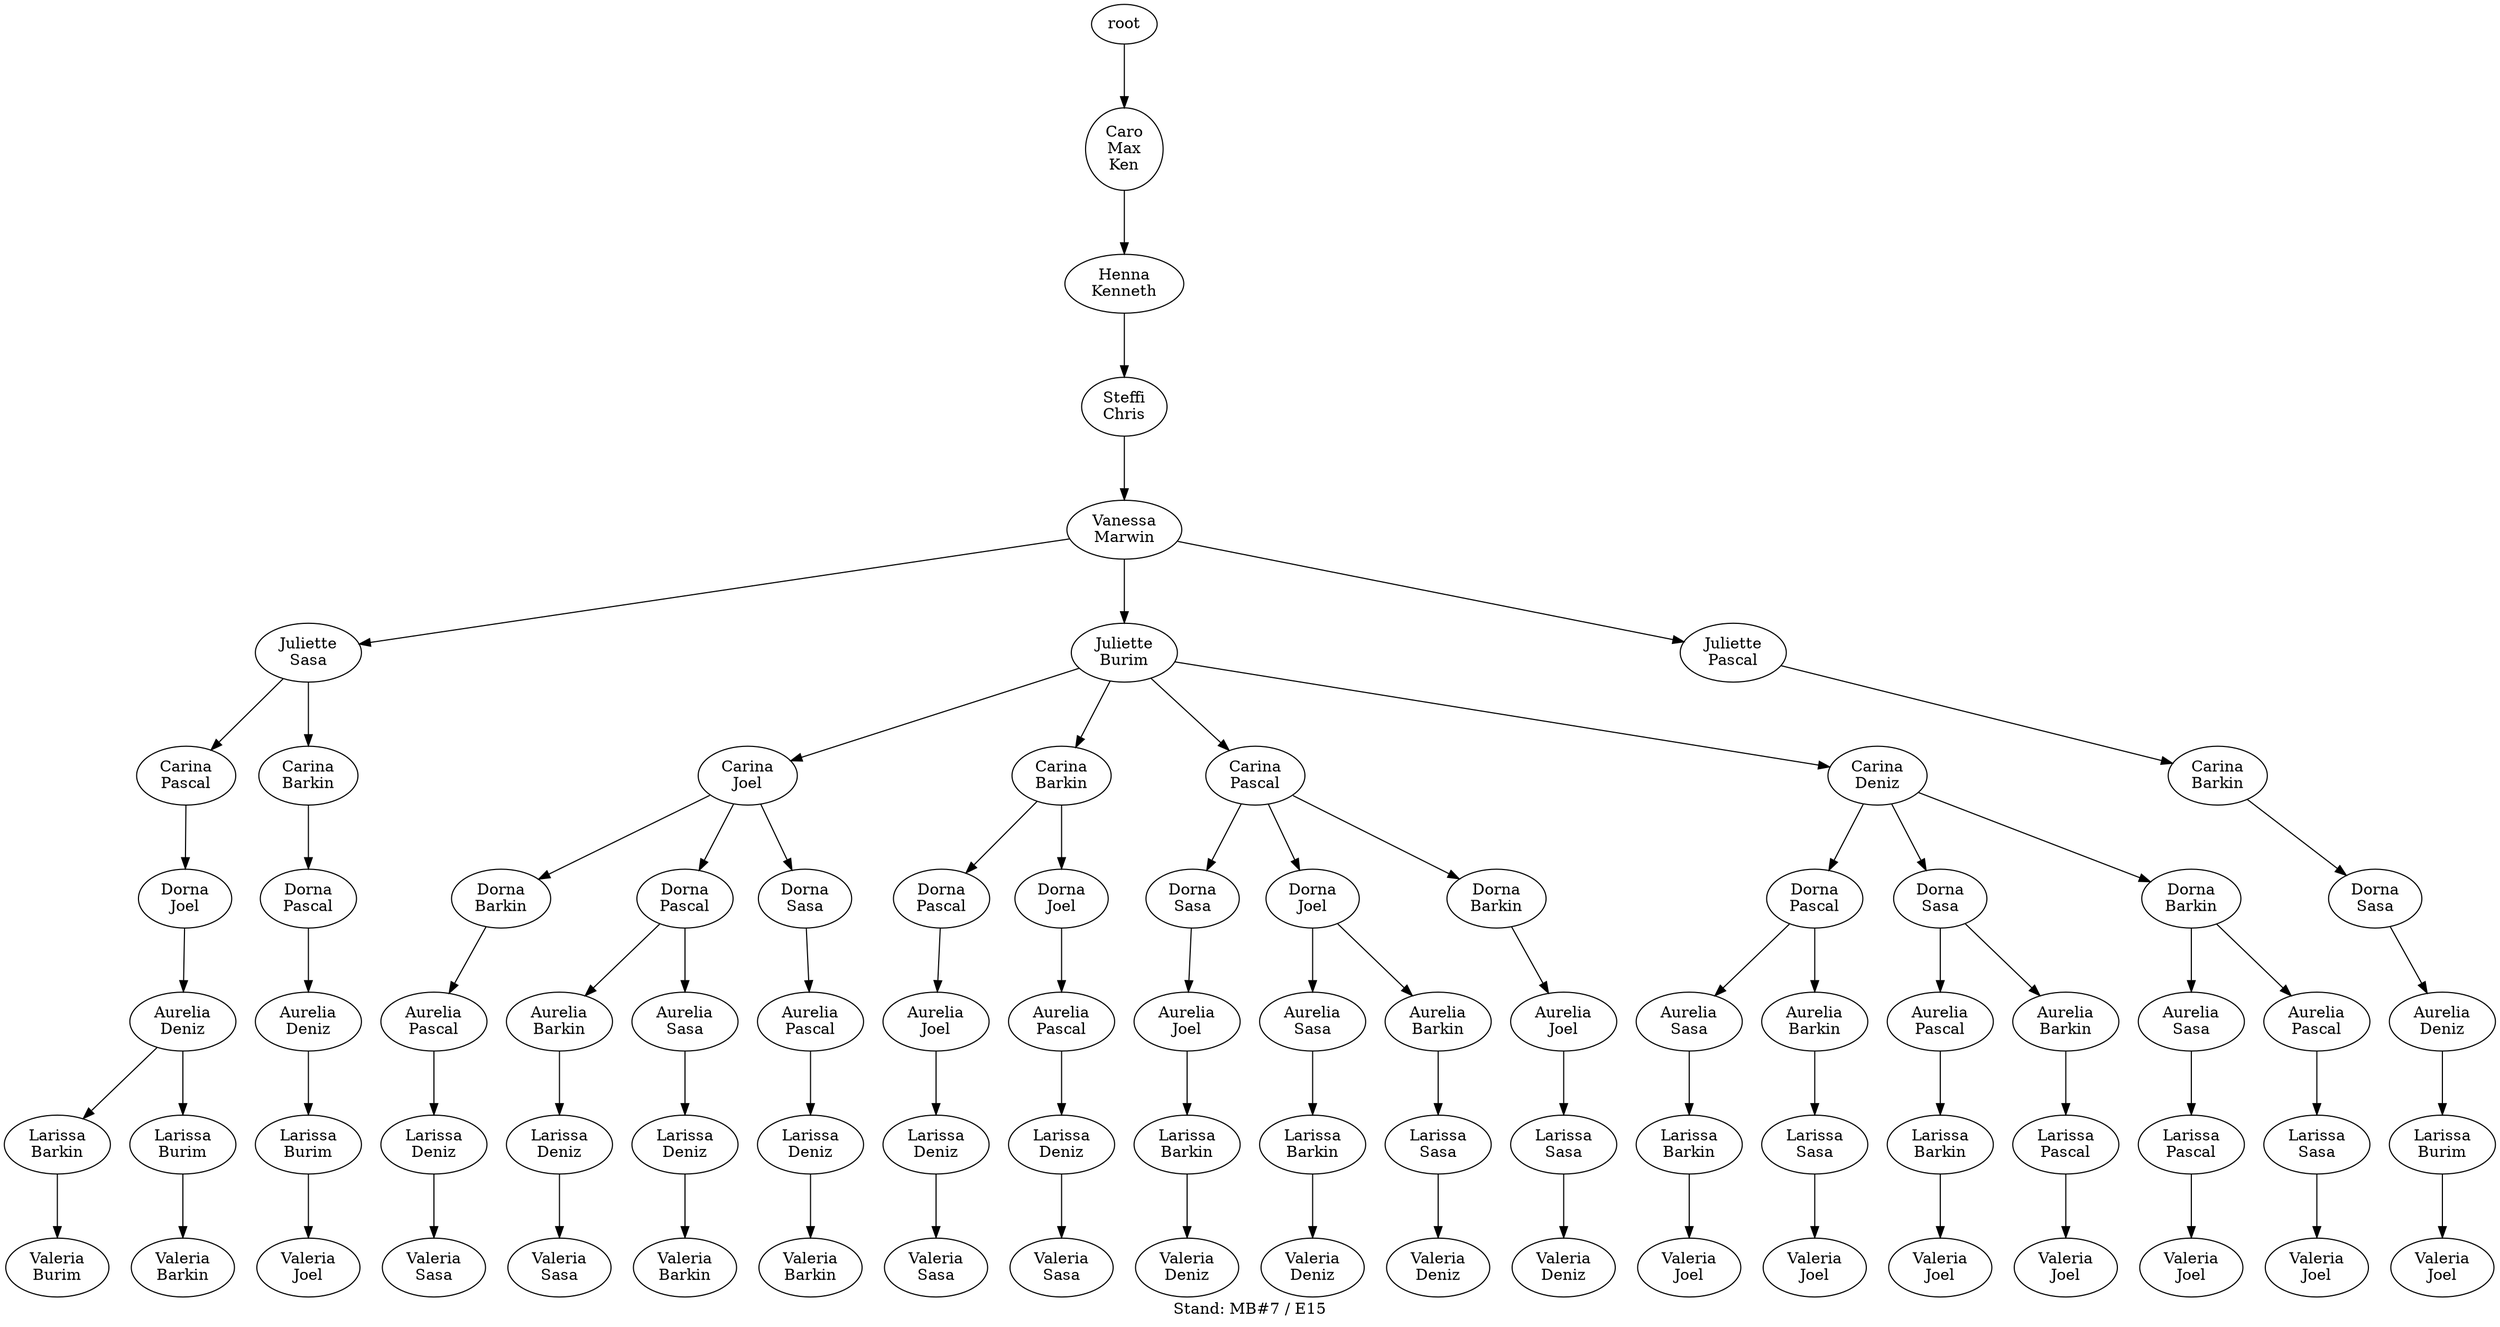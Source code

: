 digraph D { labelloc="b"; label="Stand: MB#7 / E15"; ranksep=0.8;
"root/7,5"[label="Caro\nMax\nKen"]
"root" -> "root/7,5";
"root/7,5/6"[label="Henna\nKenneth"]
"root/7,5" -> "root/7,5/6";
"root/7,5/6/2"[label="Steffi\nChris"]
"root/7,5/6" -> "root/7,5/6/2";
"root/7,5/6/2/10"[label="Vanessa\nMarwin"]
"root/7,5/6/2" -> "root/7,5/6/2/10";
"root/7,5/6/2/10/9"[label="Juliette\nSasa"]
"root/7,5/6/2/10" -> "root/7,5/6/2/10/9";
"root/7,5/6/2/10/9/8"[label="Carina\nPascal"]
"root/7,5/6/2/10/9" -> "root/7,5/6/2/10/9/8";
"root/7,5/6/2/10/9/8/4"[label="Dorna\nJoel"]
"root/7,5/6/2/10/9/8" -> "root/7,5/6/2/10/9/8/4";
"root/7,5/6/2/10/9/8/4/3"[label="Aurelia\nDeniz"]
"root/7,5/6/2/10/9/8/4" -> "root/7,5/6/2/10/9/8/4/3";
"root/7,5/6/2/10/9/8/4/3/0"[label="Larissa\nBarkin"]
"root/7,5/6/2/10/9/8/4/3" -> "root/7,5/6/2/10/9/8/4/3/0";
"root/7,5/6/2/10/9/8/4/3/0/1"[label="Valeria\nBurim"]
"root/7,5/6/2/10/9/8/4/3/0" -> "root/7,5/6/2/10/9/8/4/3/0/1";
"root/7,5/6/2/10/1"[label="Juliette\nBurim"]
"root/7,5/6/2/10" -> "root/7,5/6/2/10/1";
"root/7,5/6/2/10/1/4"[label="Carina\nJoel"]
"root/7,5/6/2/10/1" -> "root/7,5/6/2/10/1/4";
"root/7,5/6/2/10/1/4/0"[label="Dorna\nBarkin"]
"root/7,5/6/2/10/1/4" -> "root/7,5/6/2/10/1/4/0";
"root/7,5/6/2/10/1/4/0/8"[label="Aurelia\nPascal"]
"root/7,5/6/2/10/1/4/0" -> "root/7,5/6/2/10/1/4/0/8";
"root/7,5/6/2/10/1/4/0/8/3"[label="Larissa\nDeniz"]
"root/7,5/6/2/10/1/4/0/8" -> "root/7,5/6/2/10/1/4/0/8/3";
"root/7,5/6/2/10/1/4/0/8/3/9"[label="Valeria\nSasa"]
"root/7,5/6/2/10/1/4/0/8/3" -> "root/7,5/6/2/10/1/4/0/8/3/9";
"root/7,5/6/2/10/1/4/8"[label="Dorna\nPascal"]
"root/7,5/6/2/10/1/4" -> "root/7,5/6/2/10/1/4/8";
"root/7,5/6/2/10/1/4/8/0"[label="Aurelia\nBarkin"]
"root/7,5/6/2/10/1/4/8" -> "root/7,5/6/2/10/1/4/8/0";
"root/7,5/6/2/10/1/4/8/0/3"[label="Larissa\nDeniz"]
"root/7,5/6/2/10/1/4/8/0" -> "root/7,5/6/2/10/1/4/8/0/3";
"root/7,5/6/2/10/1/4/8/0/3/9"[label="Valeria\nSasa"]
"root/7,5/6/2/10/1/4/8/0/3" -> "root/7,5/6/2/10/1/4/8/0/3/9";
"root/7,5/6/2/10/1/0"[label="Carina\nBarkin"]
"root/7,5/6/2/10/1" -> "root/7,5/6/2/10/1/0";
"root/7,5/6/2/10/1/0/8"[label="Dorna\nPascal"]
"root/7,5/6/2/10/1/0" -> "root/7,5/6/2/10/1/0/8";
"root/7,5/6/2/10/1/0/8/4"[label="Aurelia\nJoel"]
"root/7,5/6/2/10/1/0/8" -> "root/7,5/6/2/10/1/0/8/4";
"root/7,5/6/2/10/1/0/8/4/3"[label="Larissa\nDeniz"]
"root/7,5/6/2/10/1/0/8/4" -> "root/7,5/6/2/10/1/0/8/4/3";
"root/7,5/6/2/10/1/0/8/4/3/9"[label="Valeria\nSasa"]
"root/7,5/6/2/10/1/0/8/4/3" -> "root/7,5/6/2/10/1/0/8/4/3/9";
"root/7,5/6/2/10/1/0/4"[label="Dorna\nJoel"]
"root/7,5/6/2/10/1/0" -> "root/7,5/6/2/10/1/0/4";
"root/7,5/6/2/10/1/0/4/8"[label="Aurelia\nPascal"]
"root/7,5/6/2/10/1/0/4" -> "root/7,5/6/2/10/1/0/4/8";
"root/7,5/6/2/10/1/0/4/8/3"[label="Larissa\nDeniz"]
"root/7,5/6/2/10/1/0/4/8" -> "root/7,5/6/2/10/1/0/4/8/3";
"root/7,5/6/2/10/1/0/4/8/3/9"[label="Valeria\nSasa"]
"root/7,5/6/2/10/1/0/4/8/3" -> "root/7,5/6/2/10/1/0/4/8/3/9";
"root/7,5/6/2/10/9/8/4/3/1"[label="Larissa\nBurim"]
"root/7,5/6/2/10/9/8/4/3" -> "root/7,5/6/2/10/9/8/4/3/1";
"root/7,5/6/2/10/9/8/4/3/1/0"[label="Valeria\nBarkin"]
"root/7,5/6/2/10/9/8/4/3/1" -> "root/7,5/6/2/10/9/8/4/3/1/0";
"root/7,5/6/2/10/1/4/9"[label="Dorna\nSasa"]
"root/7,5/6/2/10/1/4" -> "root/7,5/6/2/10/1/4/9";
"root/7,5/6/2/10/1/4/9/8"[label="Aurelia\nPascal"]
"root/7,5/6/2/10/1/4/9" -> "root/7,5/6/2/10/1/4/9/8";
"root/7,5/6/2/10/1/4/9/8/3"[label="Larissa\nDeniz"]
"root/7,5/6/2/10/1/4/9/8" -> "root/7,5/6/2/10/1/4/9/8/3";
"root/7,5/6/2/10/1/4/9/8/3/0"[label="Valeria\nBarkin"]
"root/7,5/6/2/10/1/4/9/8/3" -> "root/7,5/6/2/10/1/4/9/8/3/0";
"root/7,5/6/2/10/1/4/8/9"[label="Aurelia\nSasa"]
"root/7,5/6/2/10/1/4/8" -> "root/7,5/6/2/10/1/4/8/9";
"root/7,5/6/2/10/1/4/8/9/3"[label="Larissa\nDeniz"]
"root/7,5/6/2/10/1/4/8/9" -> "root/7,5/6/2/10/1/4/8/9/3";
"root/7,5/6/2/10/1/4/8/9/3/0"[label="Valeria\nBarkin"]
"root/7,5/6/2/10/1/4/8/9/3" -> "root/7,5/6/2/10/1/4/8/9/3/0";
"root/7,5/6/2/10/1/8"[label="Carina\nPascal"]
"root/7,5/6/2/10/1" -> "root/7,5/6/2/10/1/8";
"root/7,5/6/2/10/1/8/9"[label="Dorna\nSasa"]
"root/7,5/6/2/10/1/8" -> "root/7,5/6/2/10/1/8/9";
"root/7,5/6/2/10/1/8/9/4"[label="Aurelia\nJoel"]
"root/7,5/6/2/10/1/8/9" -> "root/7,5/6/2/10/1/8/9/4";
"root/7,5/6/2/10/1/8/9/4/0"[label="Larissa\nBarkin"]
"root/7,5/6/2/10/1/8/9/4" -> "root/7,5/6/2/10/1/8/9/4/0";
"root/7,5/6/2/10/1/8/9/4/0/3"[label="Valeria\nDeniz"]
"root/7,5/6/2/10/1/8/9/4/0" -> "root/7,5/6/2/10/1/8/9/4/0/3";
"root/7,5/6/2/10/1/8/4"[label="Dorna\nJoel"]
"root/7,5/6/2/10/1/8" -> "root/7,5/6/2/10/1/8/4";
"root/7,5/6/2/10/1/8/4/9"[label="Aurelia\nSasa"]
"root/7,5/6/2/10/1/8/4" -> "root/7,5/6/2/10/1/8/4/9";
"root/7,5/6/2/10/1/8/4/9/0"[label="Larissa\nBarkin"]
"root/7,5/6/2/10/1/8/4/9" -> "root/7,5/6/2/10/1/8/4/9/0";
"root/7,5/6/2/10/1/8/4/9/0/3"[label="Valeria\nDeniz"]
"root/7,5/6/2/10/1/8/4/9/0" -> "root/7,5/6/2/10/1/8/4/9/0/3";
"root/7,5/6/2/10/1/8/4/0"[label="Aurelia\nBarkin"]
"root/7,5/6/2/10/1/8/4" -> "root/7,5/6/2/10/1/8/4/0";
"root/7,5/6/2/10/1/8/4/0/9"[label="Larissa\nSasa"]
"root/7,5/6/2/10/1/8/4/0" -> "root/7,5/6/2/10/1/8/4/0/9";
"root/7,5/6/2/10/1/8/4/0/9/3"[label="Valeria\nDeniz"]
"root/7,5/6/2/10/1/8/4/0/9" -> "root/7,5/6/2/10/1/8/4/0/9/3";
"root/7,5/6/2/10/1/8/0"[label="Dorna\nBarkin"]
"root/7,5/6/2/10/1/8" -> "root/7,5/6/2/10/1/8/0";
"root/7,5/6/2/10/1/8/0/4"[label="Aurelia\nJoel"]
"root/7,5/6/2/10/1/8/0" -> "root/7,5/6/2/10/1/8/0/4";
"root/7,5/6/2/10/1/8/0/4/9"[label="Larissa\nSasa"]
"root/7,5/6/2/10/1/8/0/4" -> "root/7,5/6/2/10/1/8/0/4/9";
"root/7,5/6/2/10/1/8/0/4/9/3"[label="Valeria\nDeniz"]
"root/7,5/6/2/10/1/8/0/4/9" -> "root/7,5/6/2/10/1/8/0/4/9/3";
"root/7,5/6/2/10/1/3"[label="Carina\nDeniz"]
"root/7,5/6/2/10/1" -> "root/7,5/6/2/10/1/3";
"root/7,5/6/2/10/1/3/8"[label="Dorna\nPascal"]
"root/7,5/6/2/10/1/3" -> "root/7,5/6/2/10/1/3/8";
"root/7,5/6/2/10/1/3/8/9"[label="Aurelia\nSasa"]
"root/7,5/6/2/10/1/3/8" -> "root/7,5/6/2/10/1/3/8/9";
"root/7,5/6/2/10/1/3/8/9/0"[label="Larissa\nBarkin"]
"root/7,5/6/2/10/1/3/8/9" -> "root/7,5/6/2/10/1/3/8/9/0";
"root/7,5/6/2/10/1/3/8/9/0/4"[label="Valeria\nJoel"]
"root/7,5/6/2/10/1/3/8/9/0" -> "root/7,5/6/2/10/1/3/8/9/0/4";
"root/7,5/6/2/10/1/3/9"[label="Dorna\nSasa"]
"root/7,5/6/2/10/1/3" -> "root/7,5/6/2/10/1/3/9";
"root/7,5/6/2/10/1/3/9/8"[label="Aurelia\nPascal"]
"root/7,5/6/2/10/1/3/9" -> "root/7,5/6/2/10/1/3/9/8";
"root/7,5/6/2/10/1/3/9/8/0"[label="Larissa\nBarkin"]
"root/7,5/6/2/10/1/3/9/8" -> "root/7,5/6/2/10/1/3/9/8/0";
"root/7,5/6/2/10/1/3/9/8/0/4"[label="Valeria\nJoel"]
"root/7,5/6/2/10/1/3/9/8/0" -> "root/7,5/6/2/10/1/3/9/8/0/4";
"root/7,5/6/2/10/9/0"[label="Carina\nBarkin"]
"root/7,5/6/2/10/9" -> "root/7,5/6/2/10/9/0";
"root/7,5/6/2/10/9/0/8"[label="Dorna\nPascal"]
"root/7,5/6/2/10/9/0" -> "root/7,5/6/2/10/9/0/8";
"root/7,5/6/2/10/9/0/8/3"[label="Aurelia\nDeniz"]
"root/7,5/6/2/10/9/0/8" -> "root/7,5/6/2/10/9/0/8/3";
"root/7,5/6/2/10/9/0/8/3/1"[label="Larissa\nBurim"]
"root/7,5/6/2/10/9/0/8/3" -> "root/7,5/6/2/10/9/0/8/3/1";
"root/7,5/6/2/10/9/0/8/3/1/4"[label="Valeria\nJoel"]
"root/7,5/6/2/10/9/0/8/3/1" -> "root/7,5/6/2/10/9/0/8/3/1/4";
"root/7,5/6/2/10/8"[label="Juliette\nPascal"]
"root/7,5/6/2/10" -> "root/7,5/6/2/10/8";
"root/7,5/6/2/10/8/0"[label="Carina\nBarkin"]
"root/7,5/6/2/10/8" -> "root/7,5/6/2/10/8/0";
"root/7,5/6/2/10/8/0/9"[label="Dorna\nSasa"]
"root/7,5/6/2/10/8/0" -> "root/7,5/6/2/10/8/0/9";
"root/7,5/6/2/10/8/0/9/3"[label="Aurelia\nDeniz"]
"root/7,5/6/2/10/8/0/9" -> "root/7,5/6/2/10/8/0/9/3";
"root/7,5/6/2/10/8/0/9/3/1"[label="Larissa\nBurim"]
"root/7,5/6/2/10/8/0/9/3" -> "root/7,5/6/2/10/8/0/9/3/1";
"root/7,5/6/2/10/8/0/9/3/1/4"[label="Valeria\nJoel"]
"root/7,5/6/2/10/8/0/9/3/1" -> "root/7,5/6/2/10/8/0/9/3/1/4";
"root/7,5/6/2/10/1/3/9/0"[label="Aurelia\nBarkin"]
"root/7,5/6/2/10/1/3/9" -> "root/7,5/6/2/10/1/3/9/0";
"root/7,5/6/2/10/1/3/9/0/8"[label="Larissa\nPascal"]
"root/7,5/6/2/10/1/3/9/0" -> "root/7,5/6/2/10/1/3/9/0/8";
"root/7,5/6/2/10/1/3/9/0/8/4"[label="Valeria\nJoel"]
"root/7,5/6/2/10/1/3/9/0/8" -> "root/7,5/6/2/10/1/3/9/0/8/4";
"root/7,5/6/2/10/1/3/0"[label="Dorna\nBarkin"]
"root/7,5/6/2/10/1/3" -> "root/7,5/6/2/10/1/3/0";
"root/7,5/6/2/10/1/3/0/9"[label="Aurelia\nSasa"]
"root/7,5/6/2/10/1/3/0" -> "root/7,5/6/2/10/1/3/0/9";
"root/7,5/6/2/10/1/3/0/9/8"[label="Larissa\nPascal"]
"root/7,5/6/2/10/1/3/0/9" -> "root/7,5/6/2/10/1/3/0/9/8";
"root/7,5/6/2/10/1/3/0/9/8/4"[label="Valeria\nJoel"]
"root/7,5/6/2/10/1/3/0/9/8" -> "root/7,5/6/2/10/1/3/0/9/8/4";
"root/7,5/6/2/10/1/3/0/8"[label="Aurelia\nPascal"]
"root/7,5/6/2/10/1/3/0" -> "root/7,5/6/2/10/1/3/0/8";
"root/7,5/6/2/10/1/3/0/8/9"[label="Larissa\nSasa"]
"root/7,5/6/2/10/1/3/0/8" -> "root/7,5/6/2/10/1/3/0/8/9";
"root/7,5/6/2/10/1/3/0/8/9/4"[label="Valeria\nJoel"]
"root/7,5/6/2/10/1/3/0/8/9" -> "root/7,5/6/2/10/1/3/0/8/9/4";
"root/7,5/6/2/10/1/3/8/0"[label="Aurelia\nBarkin"]
"root/7,5/6/2/10/1/3/8" -> "root/7,5/6/2/10/1/3/8/0";
"root/7,5/6/2/10/1/3/8/0/9"[label="Larissa\nSasa"]
"root/7,5/6/2/10/1/3/8/0" -> "root/7,5/6/2/10/1/3/8/0/9";
"root/7,5/6/2/10/1/3/8/0/9/4"[label="Valeria\nJoel"]
"root/7,5/6/2/10/1/3/8/0/9" -> "root/7,5/6/2/10/1/3/8/0/9/4";
}
